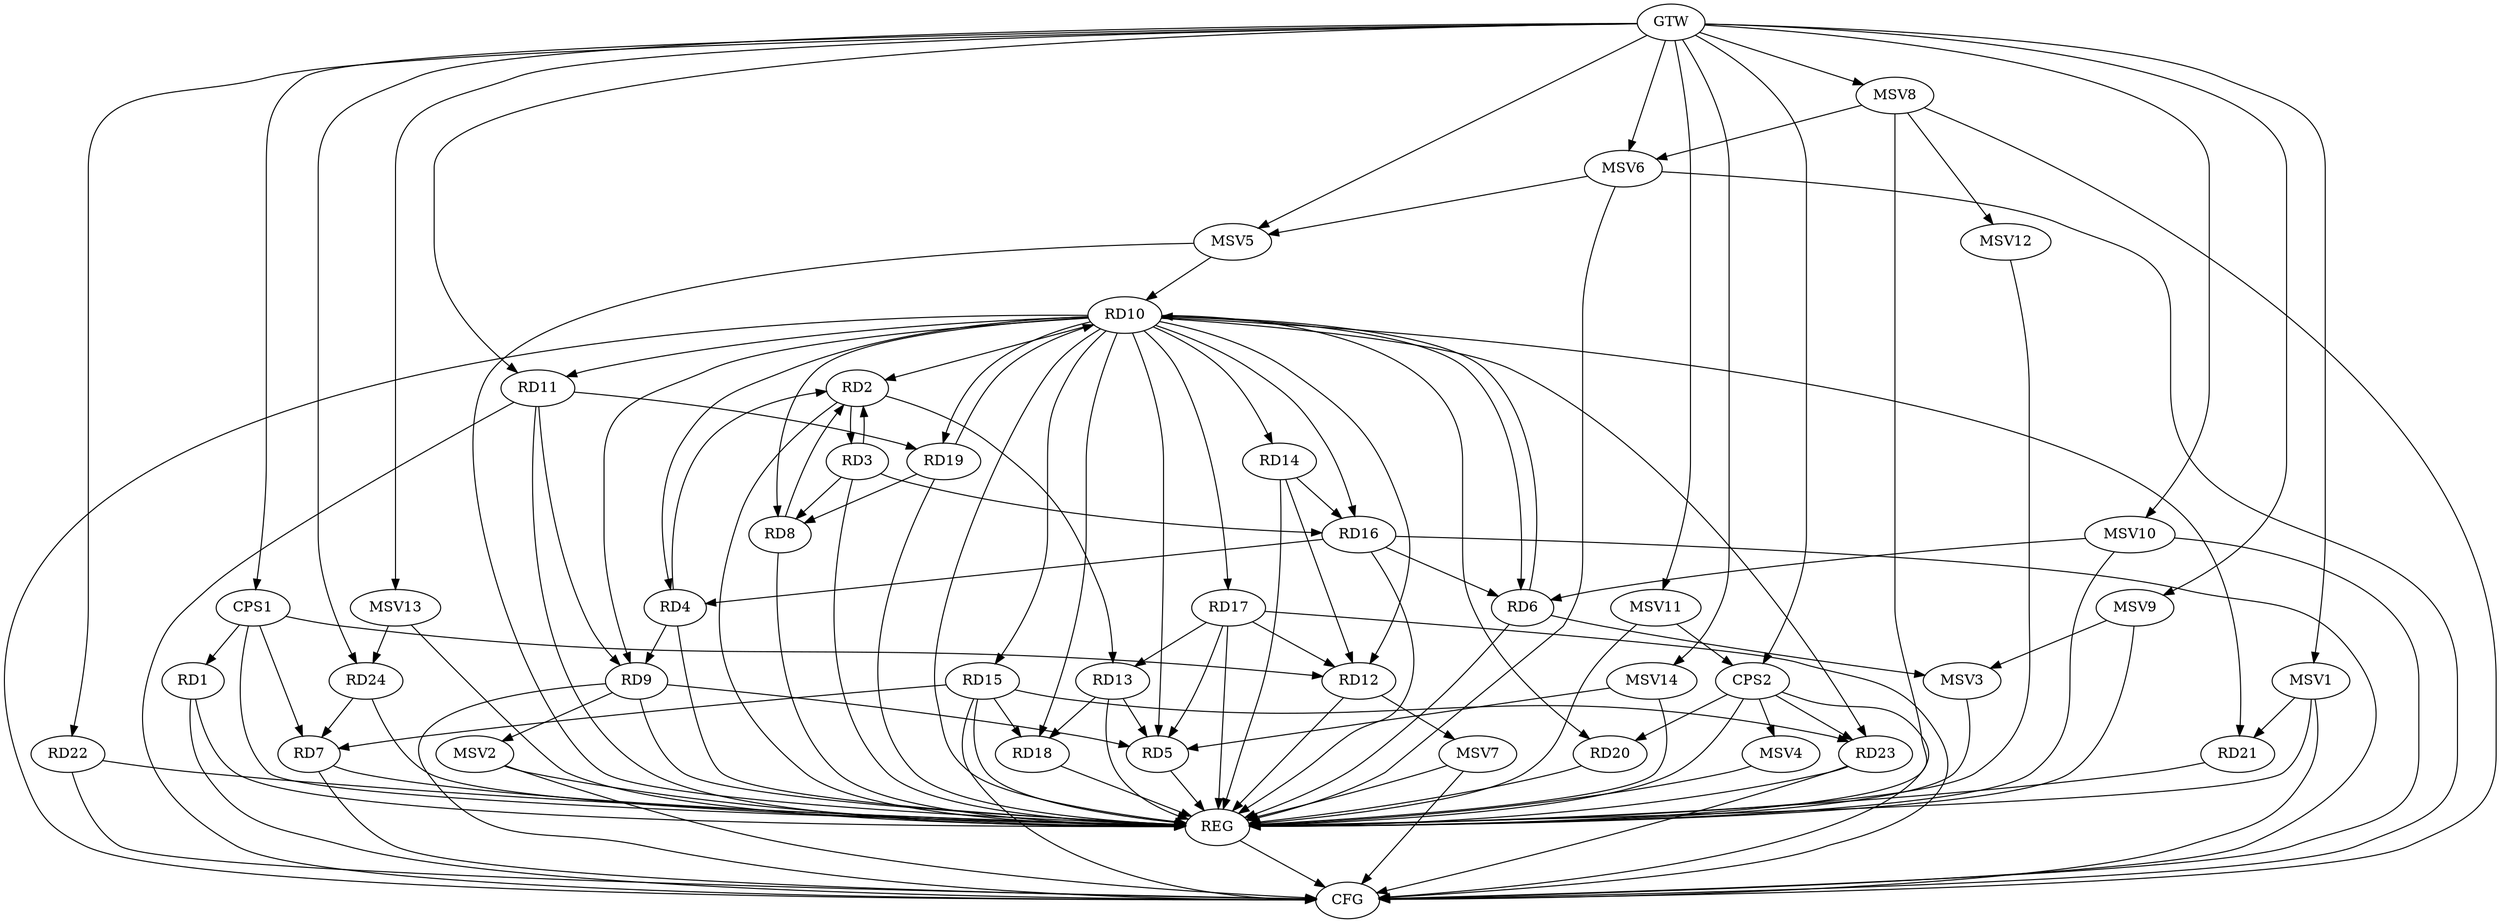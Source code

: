 strict digraph G {
  RD1 [ label="RD1" ];
  RD2 [ label="RD2" ];
  RD3 [ label="RD3" ];
  RD4 [ label="RD4" ];
  RD5 [ label="RD5" ];
  RD6 [ label="RD6" ];
  RD7 [ label="RD7" ];
  RD8 [ label="RD8" ];
  RD9 [ label="RD9" ];
  RD10 [ label="RD10" ];
  RD11 [ label="RD11" ];
  RD12 [ label="RD12" ];
  RD13 [ label="RD13" ];
  RD14 [ label="RD14" ];
  RD15 [ label="RD15" ];
  RD16 [ label="RD16" ];
  RD17 [ label="RD17" ];
  RD18 [ label="RD18" ];
  RD19 [ label="RD19" ];
  RD20 [ label="RD20" ];
  RD21 [ label="RD21" ];
  RD22 [ label="RD22" ];
  RD23 [ label="RD23" ];
  RD24 [ label="RD24" ];
  CPS1 [ label="CPS1" ];
  CPS2 [ label="CPS2" ];
  GTW [ label="GTW" ];
  REG [ label="REG" ];
  CFG [ label="CFG" ];
  MSV1 [ label="MSV1" ];
  MSV2 [ label="MSV2" ];
  MSV3 [ label="MSV3" ];
  MSV4 [ label="MSV4" ];
  MSV5 [ label="MSV5" ];
  MSV6 [ label="MSV6" ];
  MSV7 [ label="MSV7" ];
  MSV8 [ label="MSV8" ];
  MSV9 [ label="MSV9" ];
  MSV10 [ label="MSV10" ];
  MSV11 [ label="MSV11" ];
  MSV12 [ label="MSV12" ];
  MSV13 [ label="MSV13" ];
  MSV14 [ label="MSV14" ];
  RD2 -> RD3;
  RD3 -> RD2;
  RD4 -> RD2;
  RD8 -> RD2;
  RD2 -> RD13;
  RD3 -> RD8;
  RD3 -> RD16;
  RD4 -> RD9;
  RD16 -> RD4;
  RD9 -> RD5;
  RD13 -> RD5;
  RD17 -> RD5;
  RD6 -> RD10;
  RD16 -> RD6;
  RD15 -> RD7;
  RD24 -> RD7;
  RD10 -> RD8;
  RD19 -> RD8;
  RD10 -> RD9;
  RD11 -> RD9;
  RD10 -> RD12;
  RD10 -> RD18;
  RD10 -> RD19;
  RD19 -> RD10;
  RD11 -> RD19;
  RD14 -> RD12;
  RD17 -> RD12;
  RD17 -> RD13;
  RD13 -> RD18;
  RD14 -> RD16;
  RD15 -> RD18;
  RD15 -> RD23;
  CPS1 -> RD1;
  CPS1 -> RD7;
  CPS1 -> RD12;
  CPS2 -> RD20;
  CPS2 -> RD23;
  GTW -> RD11;
  GTW -> RD22;
  GTW -> RD24;
  GTW -> CPS1;
  GTW -> CPS2;
  RD1 -> REG;
  RD2 -> REG;
  RD3 -> REG;
  RD4 -> REG;
  RD5 -> REG;
  RD6 -> REG;
  RD7 -> REG;
  RD8 -> REG;
  RD9 -> REG;
  RD10 -> REG;
  RD11 -> REG;
  RD12 -> REG;
  RD13 -> REG;
  RD14 -> REG;
  RD15 -> REG;
  RD16 -> REG;
  RD17 -> REG;
  RD18 -> REG;
  RD19 -> REG;
  RD20 -> REG;
  RD21 -> REG;
  RD22 -> REG;
  RD23 -> REG;
  RD24 -> REG;
  CPS1 -> REG;
  CPS2 -> REG;
  CPS2 -> CFG;
  RD7 -> CFG;
  RD1 -> CFG;
  RD15 -> CFG;
  RD17 -> CFG;
  RD11 -> CFG;
  RD22 -> CFG;
  RD23 -> CFG;
  RD9 -> CFG;
  RD16 -> CFG;
  REG -> CFG;
  RD10 -> CFG;
  RD10 -> RD23;
  RD10 -> RD11;
  RD10 -> RD15;
  RD10 -> RD2;
  RD10 -> RD6;
  RD10 -> RD4;
  RD10 -> RD17;
  RD10 -> RD16;
  RD10 -> RD21;
  RD10 -> RD20;
  RD10 -> RD14;
  RD10 -> RD5;
  MSV1 -> RD21;
  GTW -> MSV1;
  MSV1 -> REG;
  MSV1 -> CFG;
  RD9 -> MSV2;
  MSV2 -> REG;
  MSV2 -> CFG;
  RD6 -> MSV3;
  MSV3 -> REG;
  CPS2 -> MSV4;
  MSV4 -> REG;
  MSV5 -> RD10;
  GTW -> MSV5;
  MSV5 -> REG;
  MSV6 -> MSV5;
  GTW -> MSV6;
  MSV6 -> REG;
  MSV6 -> CFG;
  RD12 -> MSV7;
  MSV7 -> REG;
  MSV7 -> CFG;
  MSV8 -> MSV6;
  GTW -> MSV8;
  MSV8 -> REG;
  MSV8 -> CFG;
  MSV9 -> MSV3;
  GTW -> MSV9;
  MSV9 -> REG;
  MSV10 -> RD6;
  GTW -> MSV10;
  MSV10 -> REG;
  MSV10 -> CFG;
  MSV11 -> CPS2;
  GTW -> MSV11;
  MSV11 -> REG;
  MSV8 -> MSV12;
  MSV12 -> REG;
  MSV13 -> RD24;
  GTW -> MSV13;
  MSV13 -> REG;
  MSV14 -> RD5;
  GTW -> MSV14;
  MSV14 -> REG;
}
